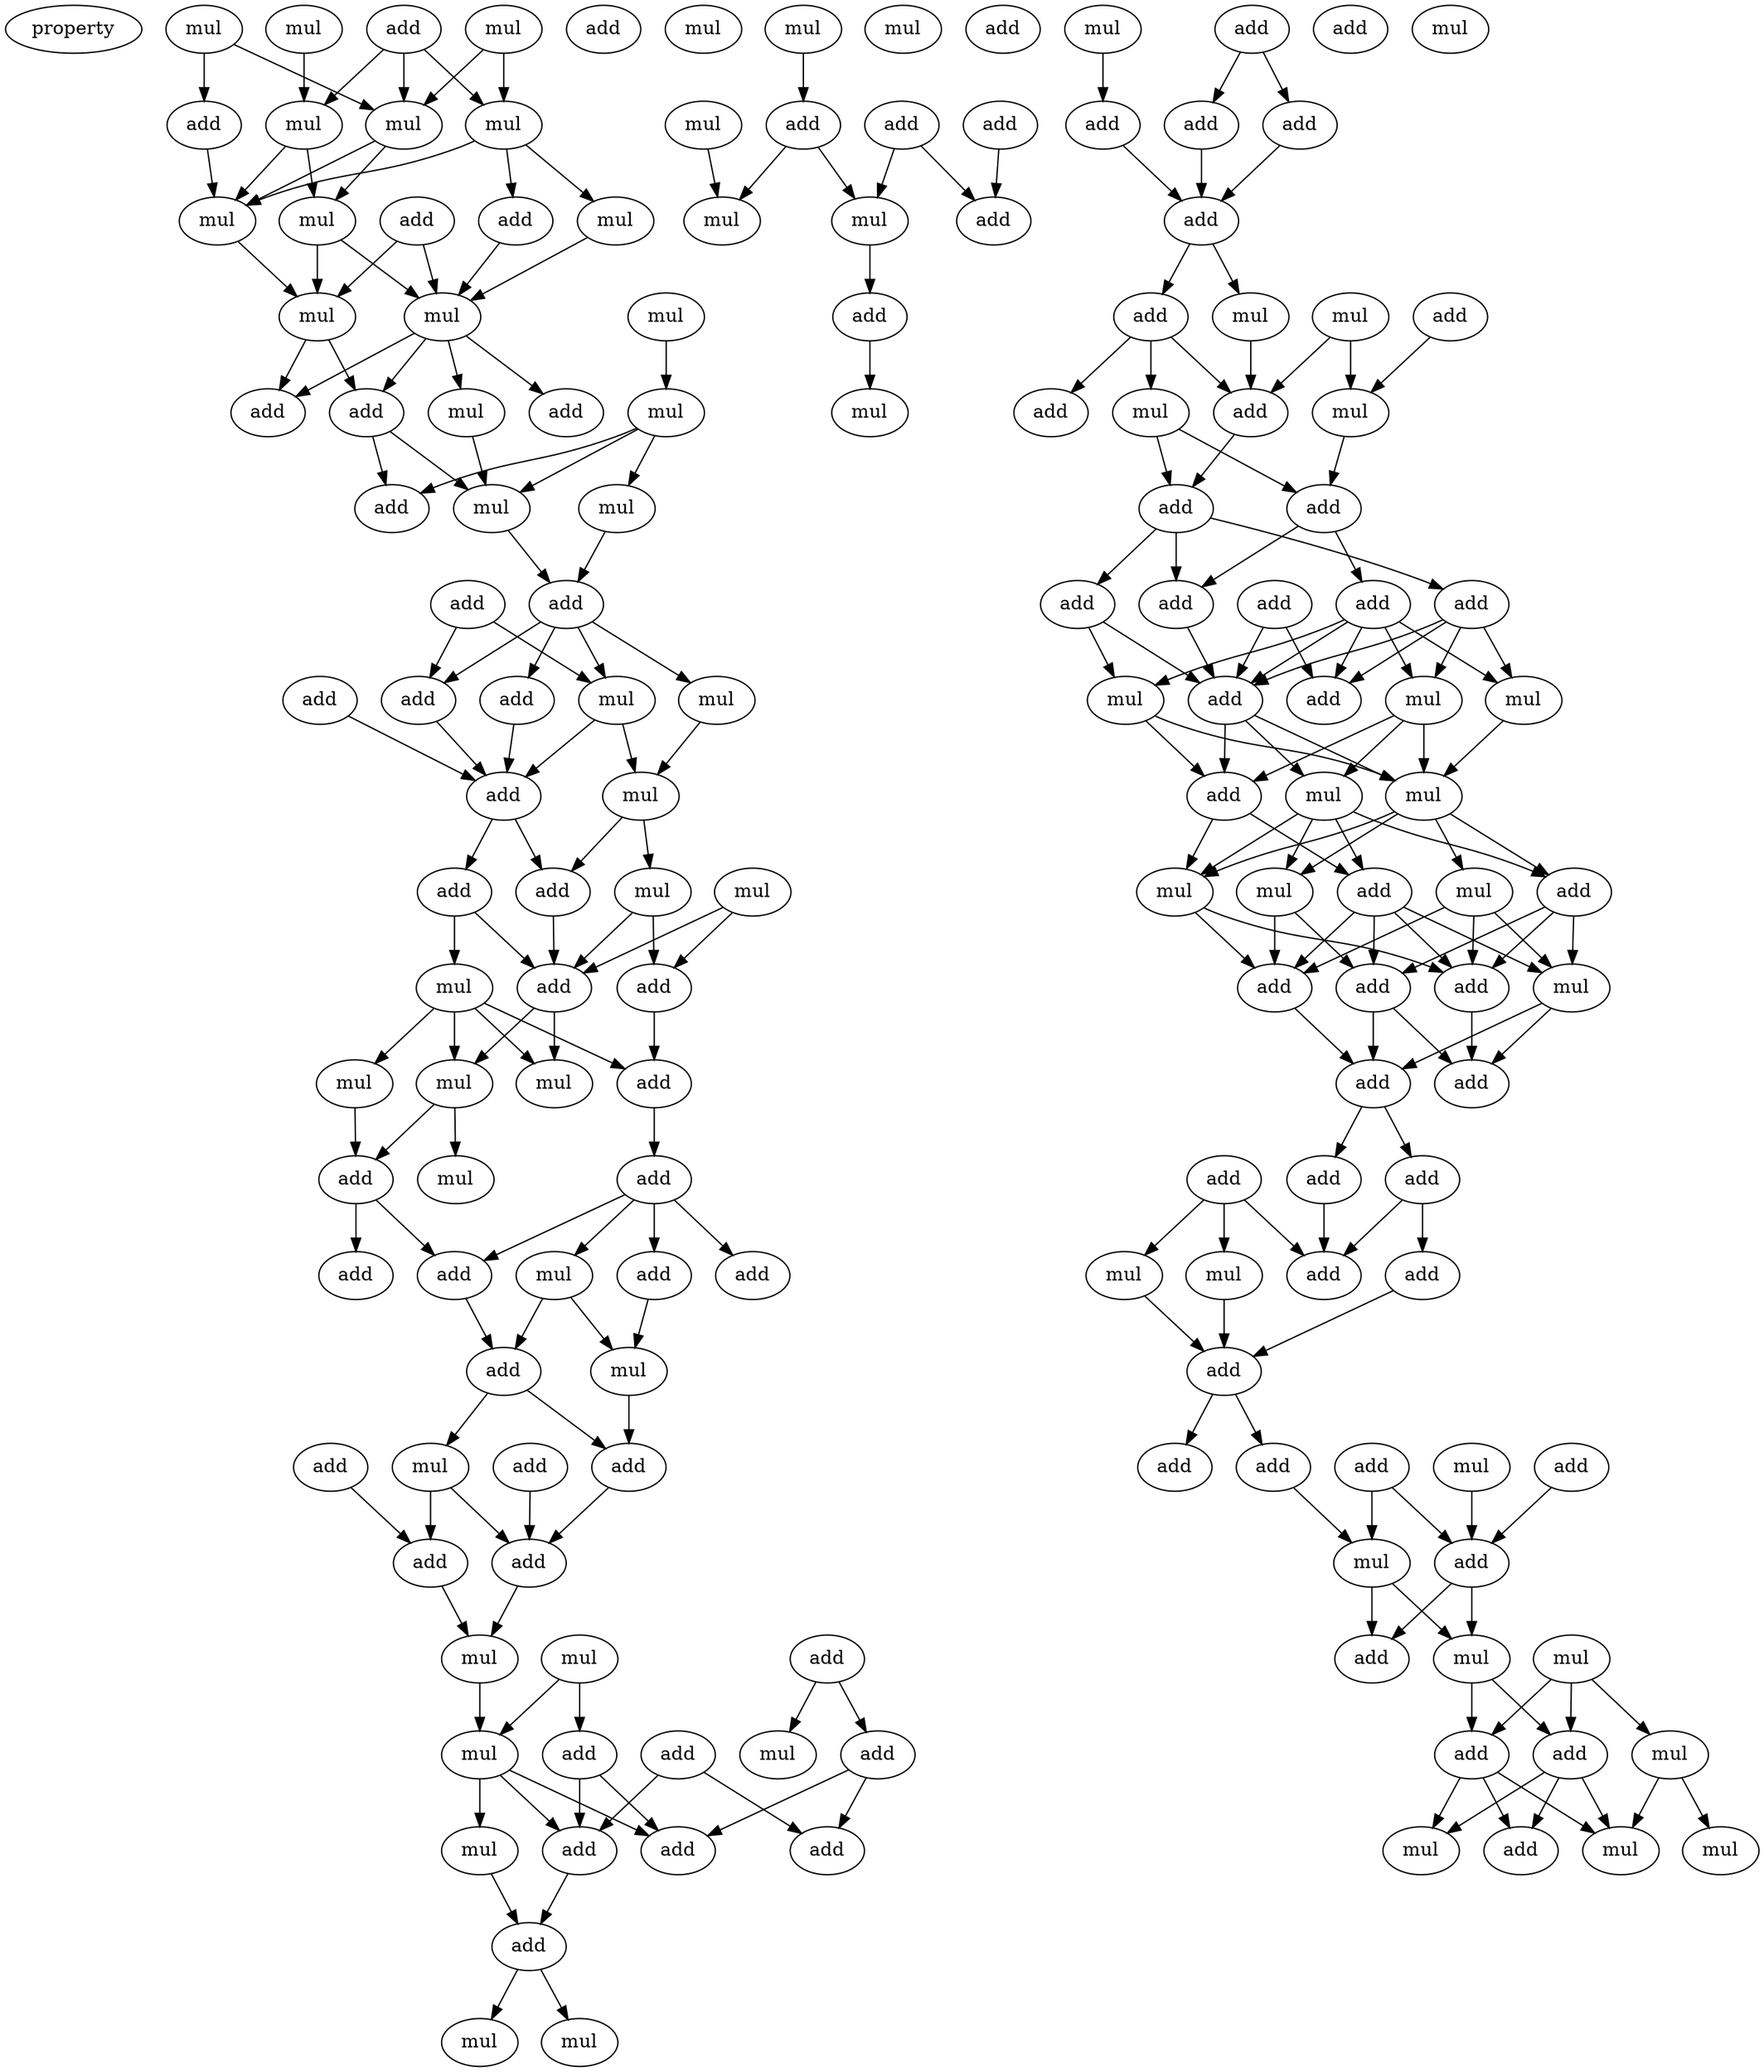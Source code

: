 digraph {
    node [fontcolor=black]
    property [mul=2,lf=1.1]
    0 [ label = mul ];
    1 [ label = mul ];
    2 [ label = add ];
    3 [ label = mul ];
    4 [ label = mul ];
    5 [ label = add ];
    6 [ label = mul ];
    7 [ label = mul ];
    8 [ label = add ];
    9 [ label = add ];
    10 [ label = mul ];
    11 [ label = mul ];
    12 [ label = mul ];
    13 [ label = mul ];
    14 [ label = mul ];
    15 [ label = mul ];
    16 [ label = add ];
    17 [ label = add ];
    18 [ label = mul ];
    19 [ label = add ];
    20 [ label = mul ];
    21 [ label = mul ];
    22 [ label = add ];
    23 [ label = mul ];
    24 [ label = add ];
    25 [ label = add ];
    26 [ label = mul ];
    27 [ label = mul ];
    28 [ label = add ];
    29 [ label = add ];
    30 [ label = add ];
    31 [ label = add ];
    32 [ label = mul ];
    33 [ label = mul ];
    34 [ label = mul ];
    35 [ label = add ];
    36 [ label = add ];
    37 [ label = add ];
    38 [ label = mul ];
    39 [ label = add ];
    40 [ label = add ];
    41 [ label = mul ];
    42 [ label = add ];
    43 [ label = mul ];
    44 [ label = mul ];
    45 [ label = add ];
    46 [ label = mul ];
    47 [ label = add ];
    48 [ label = add ];
    49 [ label = add ];
    50 [ label = mul ];
    51 [ label = add ];
    52 [ label = add ];
    53 [ label = mul ];
    54 [ label = add ];
    55 [ label = add ];
    56 [ label = mul ];
    57 [ label = add ];
    58 [ label = mul ];
    59 [ label = add ];
    60 [ label = add ];
    61 [ label = add ];
    62 [ label = mul ];
    63 [ label = mul ];
    64 [ label = add ];
    65 [ label = add ];
    66 [ label = add ];
    67 [ label = mul ];
    68 [ label = mul ];
    69 [ label = add ];
    70 [ label = add ];
    71 [ label = add ];
    72 [ label = add ];
    73 [ label = mul ];
    74 [ label = add ];
    75 [ label = mul ];
    76 [ label = mul ];
    77 [ label = mul ];
    78 [ label = mul ];
    79 [ label = add ];
    80 [ label = mul ];
    81 [ label = add ];
    82 [ label = add ];
    83 [ label = add ];
    84 [ label = mul ];
    85 [ label = add ];
    86 [ label = mul ];
    87 [ label = add ];
    88 [ label = mul ];
    89 [ label = add ];
    90 [ label = mul ];
    91 [ label = add ];
    92 [ label = add ];
    93 [ label = add ];
    94 [ label = add ];
    95 [ label = mul ];
    96 [ label = mul ];
    97 [ label = add ];
    98 [ label = add ];
    99 [ label = mul ];
    100 [ label = mul ];
    101 [ label = add ];
    102 [ label = add ];
    103 [ label = add ];
    104 [ label = add ];
    105 [ label = add ];
    106 [ label = add ];
    107 [ label = add ];
    108 [ label = add ];
    109 [ label = add ];
    110 [ label = mul ];
    111 [ label = mul ];
    112 [ label = mul ];
    113 [ label = add ];
    114 [ label = add ];
    115 [ label = mul ];
    116 [ label = add ];
    117 [ label = mul ];
    118 [ label = add ];
    119 [ label = mul ];
    120 [ label = mul ];
    121 [ label = mul ];
    122 [ label = add ];
    123 [ label = add ];
    124 [ label = mul ];
    125 [ label = add ];
    126 [ label = add ];
    127 [ label = add ];
    128 [ label = add ];
    129 [ label = add ];
    130 [ label = add ];
    131 [ label = add ];
    132 [ label = add ];
    133 [ label = mul ];
    134 [ label = mul ];
    135 [ label = add ];
    136 [ label = add ];
    137 [ label = add ];
    138 [ label = add ];
    139 [ label = add ];
    140 [ label = add ];
    141 [ label = add ];
    142 [ label = mul ];
    143 [ label = add ];
    144 [ label = mul ];
    145 [ label = add ];
    146 [ label = mul ];
    147 [ label = mul ];
    148 [ label = add ];
    149 [ label = mul ];
    150 [ label = add ];
    151 [ label = mul ];
    152 [ label = mul ];
    153 [ label = add ];
    154 [ label = mul ];
    155 [ label = mul ];
    0 -> 4 [ name = 0 ];
    1 -> 6 [ name = 1 ];
    1 -> 7 [ name = 2 ];
    2 -> 4 [ name = 3 ];
    2 -> 6 [ name = 4 ];
    2 -> 7 [ name = 5 ];
    3 -> 5 [ name = 6 ];
    3 -> 6 [ name = 7 ];
    4 -> 10 [ name = 8 ];
    4 -> 11 [ name = 9 ];
    5 -> 10 [ name = 10 ];
    6 -> 10 [ name = 11 ];
    6 -> 11 [ name = 12 ];
    7 -> 9 [ name = 13 ];
    7 -> 10 [ name = 14 ];
    7 -> 12 [ name = 15 ];
    8 -> 13 [ name = 16 ];
    8 -> 15 [ name = 17 ];
    9 -> 15 [ name = 18 ];
    10 -> 13 [ name = 19 ];
    11 -> 13 [ name = 20 ];
    11 -> 15 [ name = 21 ];
    12 -> 15 [ name = 22 ];
    13 -> 17 [ name = 23 ];
    13 -> 19 [ name = 24 ];
    14 -> 18 [ name = 25 ];
    15 -> 16 [ name = 26 ];
    15 -> 17 [ name = 27 ];
    15 -> 19 [ name = 28 ];
    15 -> 20 [ name = 29 ];
    17 -> 21 [ name = 30 ];
    17 -> 22 [ name = 31 ];
    18 -> 21 [ name = 32 ];
    18 -> 22 [ name = 33 ];
    18 -> 23 [ name = 34 ];
    20 -> 21 [ name = 35 ];
    21 -> 25 [ name = 36 ];
    23 -> 25 [ name = 37 ];
    24 -> 27 [ name = 38 ];
    24 -> 30 [ name = 39 ];
    25 -> 26 [ name = 40 ];
    25 -> 27 [ name = 41 ];
    25 -> 28 [ name = 42 ];
    25 -> 30 [ name = 43 ];
    26 -> 32 [ name = 44 ];
    27 -> 31 [ name = 45 ];
    27 -> 32 [ name = 46 ];
    28 -> 31 [ name = 47 ];
    29 -> 31 [ name = 48 ];
    30 -> 31 [ name = 49 ];
    31 -> 35 [ name = 50 ];
    31 -> 37 [ name = 51 ];
    32 -> 33 [ name = 52 ];
    32 -> 37 [ name = 53 ];
    33 -> 39 [ name = 54 ];
    33 -> 40 [ name = 55 ];
    34 -> 39 [ name = 56 ];
    34 -> 40 [ name = 57 ];
    35 -> 38 [ name = 58 ];
    35 -> 40 [ name = 59 ];
    37 -> 40 [ name = 60 ];
    38 -> 41 [ name = 61 ];
    38 -> 42 [ name = 62 ];
    38 -> 43 [ name = 63 ];
    38 -> 44 [ name = 64 ];
    39 -> 42 [ name = 65 ];
    40 -> 43 [ name = 66 ];
    40 -> 44 [ name = 67 ];
    41 -> 45 [ name = 68 ];
    42 -> 47 [ name = 69 ];
    43 -> 45 [ name = 70 ];
    43 -> 46 [ name = 71 ];
    45 -> 49 [ name = 72 ];
    45 -> 51 [ name = 73 ];
    47 -> 48 [ name = 74 ];
    47 -> 50 [ name = 75 ];
    47 -> 51 [ name = 76 ];
    47 -> 52 [ name = 77 ];
    48 -> 53 [ name = 78 ];
    50 -> 53 [ name = 79 ];
    50 -> 54 [ name = 80 ];
    51 -> 54 [ name = 81 ];
    53 -> 59 [ name = 82 ];
    54 -> 58 [ name = 83 ];
    54 -> 59 [ name = 84 ];
    55 -> 60 [ name = 85 ];
    57 -> 61 [ name = 86 ];
    58 -> 60 [ name = 87 ];
    58 -> 61 [ name = 88 ];
    59 -> 61 [ name = 89 ];
    60 -> 62 [ name = 90 ];
    61 -> 62 [ name = 91 ];
    62 -> 68 [ name = 92 ];
    63 -> 65 [ name = 93 ];
    63 -> 68 [ name = 94 ];
    64 -> 66 [ name = 95 ];
    64 -> 67 [ name = 96 ];
    65 -> 70 [ name = 97 ];
    65 -> 71 [ name = 98 ];
    66 -> 70 [ name = 99 ];
    66 -> 72 [ name = 100 ];
    68 -> 70 [ name = 101 ];
    68 -> 71 [ name = 102 ];
    68 -> 73 [ name = 103 ];
    69 -> 71 [ name = 104 ];
    69 -> 72 [ name = 105 ];
    71 -> 74 [ name = 106 ];
    73 -> 74 [ name = 107 ];
    74 -> 75 [ name = 108 ];
    74 -> 76 [ name = 109 ];
    77 -> 81 [ name = 110 ];
    80 -> 84 [ name = 111 ];
    81 -> 84 [ name = 112 ];
    81 -> 86 [ name = 113 ];
    82 -> 85 [ name = 114 ];
    83 -> 85 [ name = 115 ];
    83 -> 86 [ name = 116 ];
    86 -> 87 [ name = 117 ];
    87 -> 90 [ name = 118 ];
    88 -> 93 [ name = 119 ];
    89 -> 91 [ name = 120 ];
    89 -> 92 [ name = 121 ];
    91 -> 94 [ name = 122 ];
    92 -> 94 [ name = 123 ];
    93 -> 94 [ name = 124 ];
    94 -> 95 [ name = 125 ];
    94 -> 97 [ name = 126 ];
    95 -> 102 [ name = 127 ];
    96 -> 99 [ name = 128 ];
    96 -> 102 [ name = 129 ];
    97 -> 100 [ name = 130 ];
    97 -> 101 [ name = 131 ];
    97 -> 102 [ name = 132 ];
    98 -> 99 [ name = 133 ];
    99 -> 103 [ name = 134 ];
    100 -> 103 [ name = 135 ];
    100 -> 104 [ name = 136 ];
    102 -> 104 [ name = 137 ];
    103 -> 106 [ name = 138 ];
    103 -> 108 [ name = 139 ];
    104 -> 105 [ name = 140 ];
    104 -> 106 [ name = 141 ];
    104 -> 109 [ name = 142 ];
    105 -> 110 [ name = 143 ];
    105 -> 113 [ name = 144 ];
    106 -> 113 [ name = 145 ];
    107 -> 113 [ name = 146 ];
    107 -> 114 [ name = 147 ];
    108 -> 110 [ name = 148 ];
    108 -> 111 [ name = 149 ];
    108 -> 112 [ name = 150 ];
    108 -> 113 [ name = 151 ];
    108 -> 114 [ name = 152 ];
    109 -> 111 [ name = 153 ];
    109 -> 112 [ name = 154 ];
    109 -> 113 [ name = 155 ];
    109 -> 114 [ name = 156 ];
    110 -> 115 [ name = 157 ];
    110 -> 116 [ name = 158 ];
    111 -> 115 [ name = 159 ];
    112 -> 115 [ name = 160 ];
    112 -> 116 [ name = 161 ];
    112 -> 117 [ name = 162 ];
    113 -> 115 [ name = 163 ];
    113 -> 116 [ name = 164 ];
    113 -> 117 [ name = 165 ];
    115 -> 118 [ name = 166 ];
    115 -> 119 [ name = 167 ];
    115 -> 120 [ name = 168 ];
    115 -> 121 [ name = 169 ];
    116 -> 121 [ name = 170 ];
    116 -> 122 [ name = 171 ];
    117 -> 118 [ name = 172 ];
    117 -> 119 [ name = 173 ];
    117 -> 121 [ name = 174 ];
    117 -> 122 [ name = 175 ];
    118 -> 123 [ name = 176 ];
    118 -> 124 [ name = 177 ];
    118 -> 126 [ name = 178 ];
    119 -> 125 [ name = 179 ];
    119 -> 126 [ name = 180 ];
    120 -> 123 [ name = 181 ];
    120 -> 124 [ name = 182 ];
    120 -> 125 [ name = 183 ];
    121 -> 123 [ name = 184 ];
    121 -> 125 [ name = 185 ];
    122 -> 123 [ name = 186 ];
    122 -> 124 [ name = 187 ];
    122 -> 125 [ name = 188 ];
    122 -> 126 [ name = 189 ];
    123 -> 127 [ name = 190 ];
    124 -> 127 [ name = 191 ];
    124 -> 128 [ name = 192 ];
    125 -> 128 [ name = 193 ];
    126 -> 127 [ name = 194 ];
    126 -> 128 [ name = 195 ];
    128 -> 130 [ name = 196 ];
    128 -> 132 [ name = 197 ];
    130 -> 135 [ name = 198 ];
    130 -> 136 [ name = 199 ];
    131 -> 133 [ name = 200 ];
    131 -> 134 [ name = 201 ];
    131 -> 135 [ name = 202 ];
    132 -> 135 [ name = 203 ];
    133 -> 137 [ name = 204 ];
    134 -> 137 [ name = 205 ];
    136 -> 137 [ name = 206 ];
    137 -> 140 [ name = 207 ];
    137 -> 141 [ name = 208 ];
    138 -> 143 [ name = 209 ];
    139 -> 143 [ name = 210 ];
    139 -> 144 [ name = 211 ];
    140 -> 144 [ name = 212 ];
    142 -> 143 [ name = 213 ];
    143 -> 145 [ name = 214 ];
    143 -> 146 [ name = 215 ];
    144 -> 145 [ name = 216 ];
    144 -> 146 [ name = 217 ];
    146 -> 148 [ name = 218 ];
    146 -> 150 [ name = 219 ];
    147 -> 148 [ name = 220 ];
    147 -> 149 [ name = 221 ];
    147 -> 150 [ name = 222 ];
    148 -> 151 [ name = 223 ];
    148 -> 153 [ name = 224 ];
    148 -> 155 [ name = 225 ];
    149 -> 151 [ name = 226 ];
    149 -> 152 [ name = 227 ];
    150 -> 151 [ name = 228 ];
    150 -> 153 [ name = 229 ];
    150 -> 155 [ name = 230 ];
}

